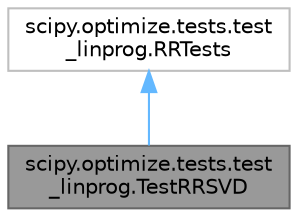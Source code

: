 digraph "scipy.optimize.tests.test_linprog.TestRRSVD"
{
 // LATEX_PDF_SIZE
  bgcolor="transparent";
  edge [fontname=Helvetica,fontsize=10,labelfontname=Helvetica,labelfontsize=10];
  node [fontname=Helvetica,fontsize=10,shape=box,height=0.2,width=0.4];
  Node1 [id="Node000001",label="scipy.optimize.tests.test\l_linprog.TestRRSVD",height=0.2,width=0.4,color="gray40", fillcolor="grey60", style="filled", fontcolor="black",tooltip=" "];
  Node2 -> Node1 [id="edge2_Node000001_Node000002",dir="back",color="steelblue1",style="solid",tooltip=" "];
  Node2 [id="Node000002",label="scipy.optimize.tests.test\l_linprog.RRTests",height=0.2,width=0.4,color="grey75", fillcolor="white", style="filled",URL="$d6/ddd/classscipy_1_1optimize_1_1tests_1_1test__linprog_1_1RRTests.html",tooltip=" "];
}
